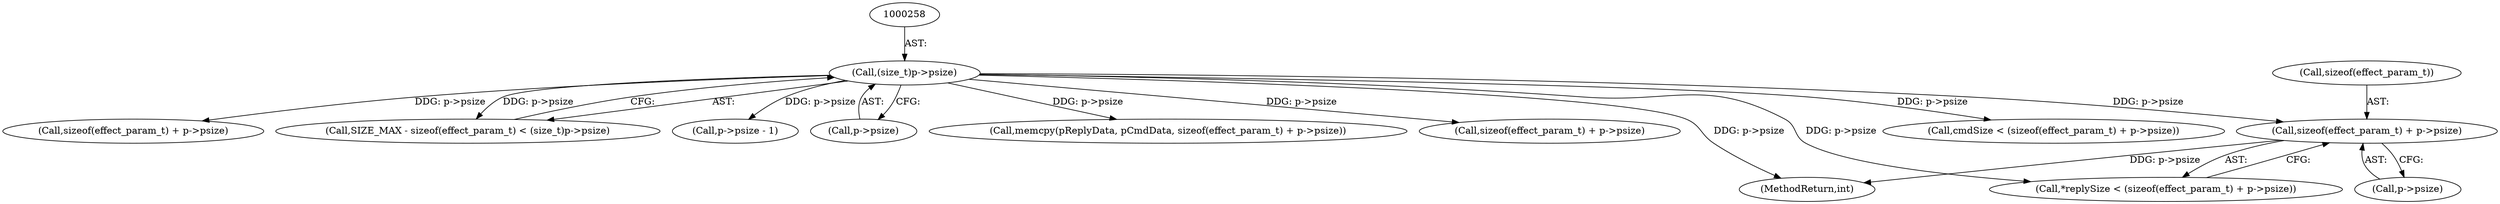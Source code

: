 digraph "0_Android_9e29523b9537983b4c4b205ff868d0b3bca0383b_0@API" {
"1000299" [label="(Call,sizeof(effect_param_t) + p->psize)"];
"1000257" [label="(Call,(size_t)p->psize)"];
"1000300" [label="(Call,sizeof(effect_param_t))"];
"1000280" [label="(Call,cmdSize < (sizeof(effect_param_t) + p->psize))"];
"1000259" [label="(Call,p->psize)"];
"1000282" [label="(Call,sizeof(effect_param_t) + p->psize)"];
"1000252" [label="(Call,SIZE_MAX - sizeof(effect_param_t) < (size_t)p->psize)"];
"1000331" [label="(Call,p->psize - 1)"];
"1000296" [label="(Call,*replySize < (sizeof(effect_param_t) + p->psize))"];
"1000302" [label="(Call,p->psize)"];
"1000311" [label="(Call,memcpy(pReplyData, pCmdData, sizeof(effect_param_t) + p->psize))"];
"1000314" [label="(Call,sizeof(effect_param_t) + p->psize)"];
"1000688" [label="(MethodReturn,int)"];
"1000257" [label="(Call,(size_t)p->psize)"];
"1000299" [label="(Call,sizeof(effect_param_t) + p->psize)"];
"1000299" -> "1000296"  [label="AST: "];
"1000299" -> "1000302"  [label="CFG: "];
"1000300" -> "1000299"  [label="AST: "];
"1000302" -> "1000299"  [label="AST: "];
"1000296" -> "1000299"  [label="CFG: "];
"1000299" -> "1000688"  [label="DDG: p->psize"];
"1000257" -> "1000299"  [label="DDG: p->psize"];
"1000257" -> "1000252"  [label="AST: "];
"1000257" -> "1000259"  [label="CFG: "];
"1000258" -> "1000257"  [label="AST: "];
"1000259" -> "1000257"  [label="AST: "];
"1000252" -> "1000257"  [label="CFG: "];
"1000257" -> "1000688"  [label="DDG: p->psize"];
"1000257" -> "1000252"  [label="DDG: p->psize"];
"1000257" -> "1000280"  [label="DDG: p->psize"];
"1000257" -> "1000282"  [label="DDG: p->psize"];
"1000257" -> "1000296"  [label="DDG: p->psize"];
"1000257" -> "1000311"  [label="DDG: p->psize"];
"1000257" -> "1000314"  [label="DDG: p->psize"];
"1000257" -> "1000331"  [label="DDG: p->psize"];
}
